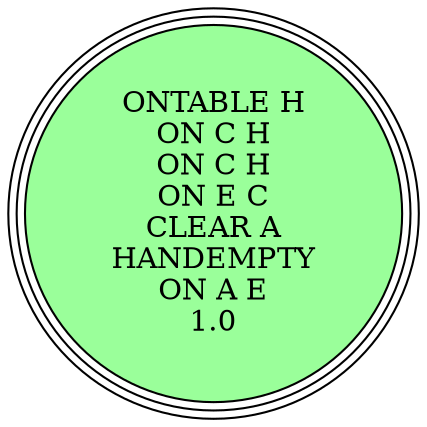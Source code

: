 digraph {
"ONTABLE H\nON C H\nON C H\nON E C\nCLEAR A\nHANDEMPTY\nON A E\n1.0\n" [shape=circle, style=filled, fillcolor=palegreen1, peripheries=3];
"ONTABLE H\nON C H\nON C H\nON E C\nCLEAR A\nHANDEMPTY\nON A E\n1.0\n" [shape=circle, style=filled, fillcolor=palegreen1, peripheries=3];
}
